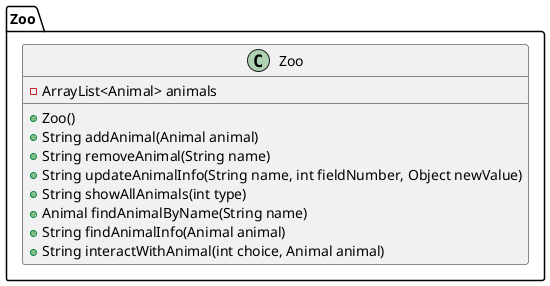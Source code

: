@startuml
package Zoo {
    class Zoo {
        - ArrayList<Animal> animals
        + Zoo()
        + String addAnimal(Animal animal)
        + String removeAnimal(String name)
        + String updateAnimalInfo(String name, int fieldNumber, Object newValue)
        + String showAllAnimals(int type)
        + Animal findAnimalByName(String name)
        + String findAnimalInfo(Animal animal)
        + String interactWithAnimal(int choice, Animal animal)
    }
}
@enduml